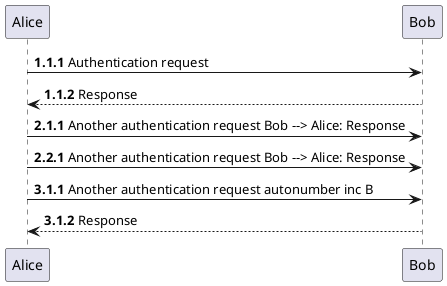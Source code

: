 
@startuml
autonumber 1.1.1
Alice -> Bob: Authentication request
Bob --> Alice: Response
autonumber inc A
'Now we have 2.1.1
Alice -> Bob: Another authentication request Bob --> Alice: Response
autonumber inc B
'Now we have 2.2.1
Alice -> Bob: Another authentication request Bob --> Alice: Response
autonumber inc A
'Now we have 3.1.1
Alice -> Bob: Another authentication request autonumber inc B
'Now we have 3.2.1
Bob --> Alice: Response
@enduml